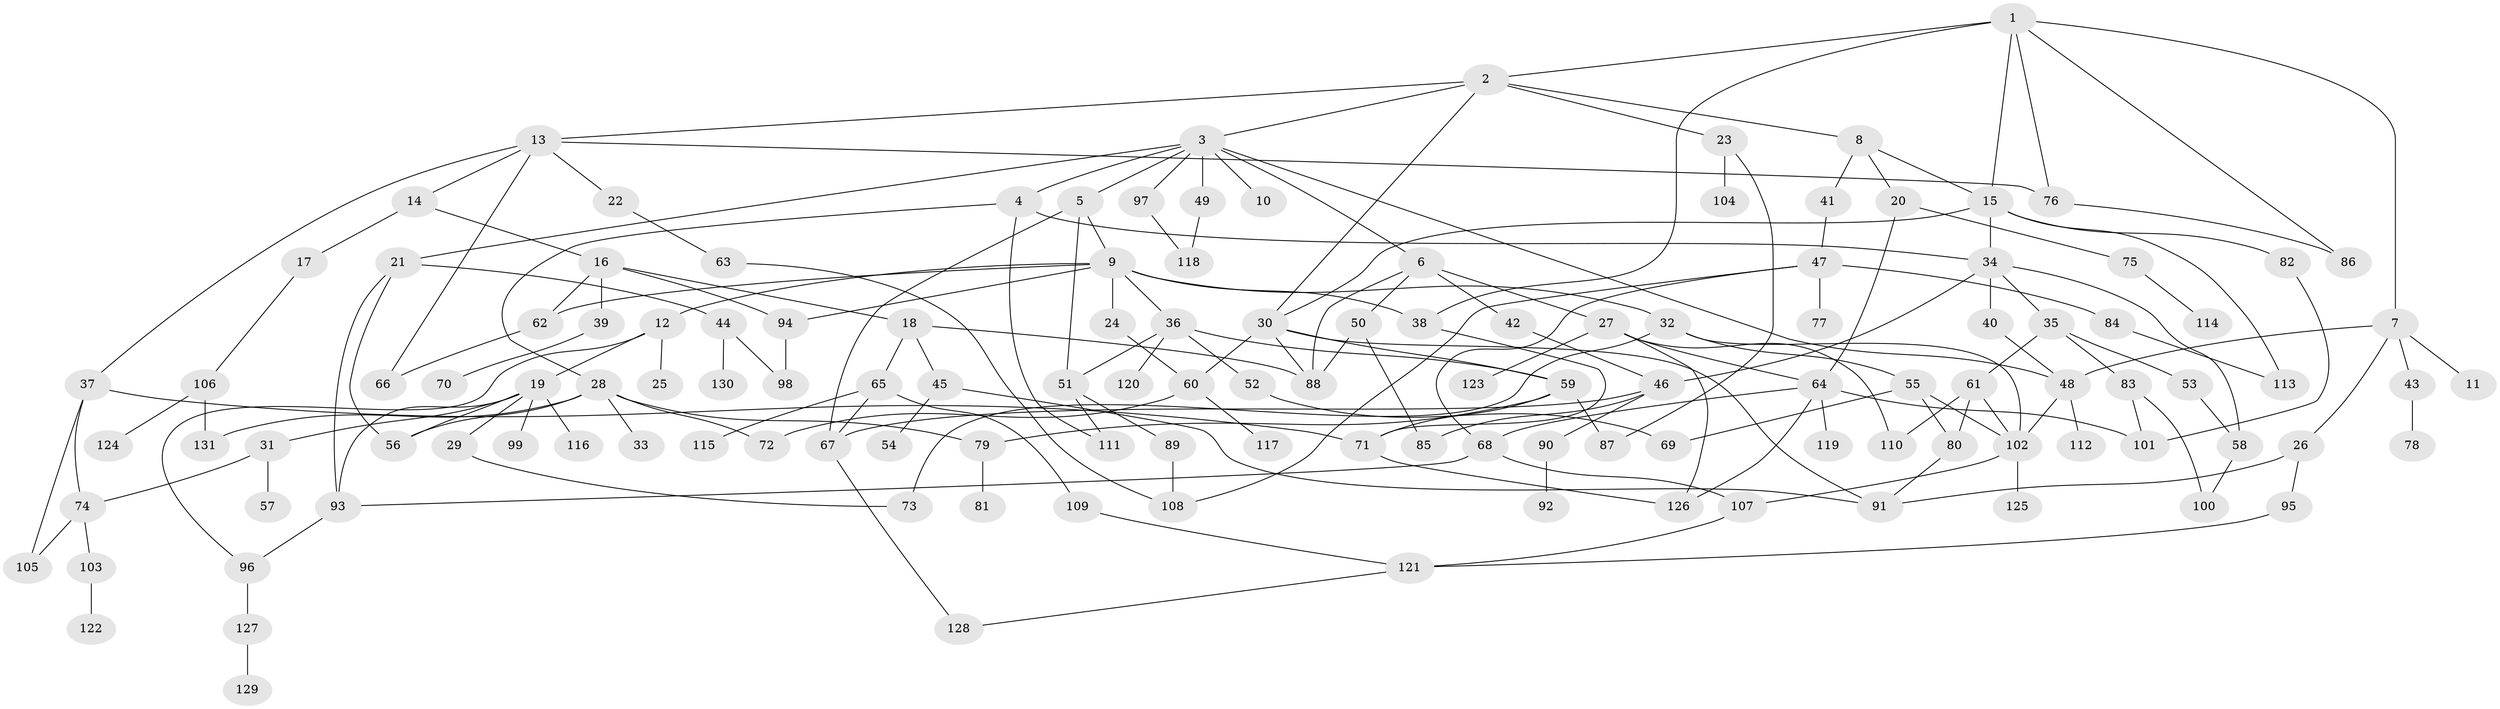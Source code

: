 // Generated by graph-tools (version 1.1) at 2025/10/02/27/25 16:10:50]
// undirected, 131 vertices, 192 edges
graph export_dot {
graph [start="1"]
  node [color=gray90,style=filled];
  1;
  2;
  3;
  4;
  5;
  6;
  7;
  8;
  9;
  10;
  11;
  12;
  13;
  14;
  15;
  16;
  17;
  18;
  19;
  20;
  21;
  22;
  23;
  24;
  25;
  26;
  27;
  28;
  29;
  30;
  31;
  32;
  33;
  34;
  35;
  36;
  37;
  38;
  39;
  40;
  41;
  42;
  43;
  44;
  45;
  46;
  47;
  48;
  49;
  50;
  51;
  52;
  53;
  54;
  55;
  56;
  57;
  58;
  59;
  60;
  61;
  62;
  63;
  64;
  65;
  66;
  67;
  68;
  69;
  70;
  71;
  72;
  73;
  74;
  75;
  76;
  77;
  78;
  79;
  80;
  81;
  82;
  83;
  84;
  85;
  86;
  87;
  88;
  89;
  90;
  91;
  92;
  93;
  94;
  95;
  96;
  97;
  98;
  99;
  100;
  101;
  102;
  103;
  104;
  105;
  106;
  107;
  108;
  109;
  110;
  111;
  112;
  113;
  114;
  115;
  116;
  117;
  118;
  119;
  120;
  121;
  122;
  123;
  124;
  125;
  126;
  127;
  128;
  129;
  130;
  131;
  1 -- 2;
  1 -- 7;
  1 -- 15;
  1 -- 86;
  1 -- 76;
  1 -- 38;
  2 -- 3;
  2 -- 8;
  2 -- 13;
  2 -- 23;
  2 -- 30;
  3 -- 4;
  3 -- 5;
  3 -- 6;
  3 -- 10;
  3 -- 21;
  3 -- 49;
  3 -- 97;
  3 -- 48;
  4 -- 28;
  4 -- 34;
  4 -- 111;
  5 -- 9;
  5 -- 51;
  5 -- 67;
  6 -- 27;
  6 -- 42;
  6 -- 50;
  6 -- 88;
  7 -- 11;
  7 -- 26;
  7 -- 43;
  7 -- 48;
  8 -- 20;
  8 -- 41;
  8 -- 15;
  9 -- 12;
  9 -- 24;
  9 -- 32;
  9 -- 36;
  9 -- 38;
  9 -- 94;
  9 -- 62;
  12 -- 19;
  12 -- 25;
  12 -- 96;
  13 -- 14;
  13 -- 22;
  13 -- 37;
  13 -- 76;
  13 -- 66;
  14 -- 16;
  14 -- 17;
  15 -- 82;
  15 -- 30;
  15 -- 113;
  15 -- 34;
  16 -- 18;
  16 -- 39;
  16 -- 62;
  16 -- 94;
  17 -- 106;
  18 -- 45;
  18 -- 65;
  18 -- 88;
  19 -- 29;
  19 -- 31;
  19 -- 99;
  19 -- 116;
  19 -- 56;
  19 -- 93;
  20 -- 64;
  20 -- 75;
  21 -- 44;
  21 -- 93;
  21 -- 56;
  22 -- 63;
  23 -- 104;
  23 -- 87;
  24 -- 60;
  26 -- 91;
  26 -- 95;
  27 -- 110;
  27 -- 123;
  27 -- 126;
  27 -- 64;
  28 -- 33;
  28 -- 56;
  28 -- 131;
  28 -- 79;
  28 -- 72;
  29 -- 73;
  30 -- 60;
  30 -- 88;
  30 -- 59;
  30 -- 91;
  31 -- 57;
  31 -- 74;
  32 -- 55;
  32 -- 73;
  32 -- 102;
  34 -- 35;
  34 -- 40;
  34 -- 58;
  34 -- 46;
  35 -- 53;
  35 -- 61;
  35 -- 83;
  36 -- 52;
  36 -- 59;
  36 -- 120;
  36 -- 51;
  37 -- 71;
  37 -- 105;
  37 -- 74;
  38 -- 71;
  39 -- 70;
  40 -- 48;
  41 -- 47;
  42 -- 46;
  43 -- 78;
  44 -- 98;
  44 -- 130;
  45 -- 54;
  45 -- 91;
  46 -- 90;
  46 -- 85;
  46 -- 67;
  47 -- 77;
  47 -- 84;
  47 -- 68;
  47 -- 108;
  48 -- 112;
  48 -- 102;
  49 -- 118;
  50 -- 85;
  50 -- 88;
  51 -- 89;
  51 -- 111;
  52 -- 69;
  53 -- 58;
  55 -- 102;
  55 -- 80;
  55 -- 69;
  58 -- 100;
  59 -- 71;
  59 -- 79;
  59 -- 87;
  60 -- 72;
  60 -- 117;
  61 -- 80;
  61 -- 110;
  61 -- 102;
  62 -- 66;
  63 -- 108;
  64 -- 68;
  64 -- 119;
  64 -- 126;
  64 -- 101;
  65 -- 67;
  65 -- 109;
  65 -- 115;
  67 -- 128;
  68 -- 107;
  68 -- 93;
  71 -- 126;
  74 -- 103;
  74 -- 105;
  75 -- 114;
  76 -- 86;
  79 -- 81;
  80 -- 91;
  82 -- 101;
  83 -- 100;
  83 -- 101;
  84 -- 113;
  89 -- 108;
  90 -- 92;
  93 -- 96;
  94 -- 98;
  95 -- 121;
  96 -- 127;
  97 -- 118;
  102 -- 107;
  102 -- 125;
  103 -- 122;
  106 -- 124;
  106 -- 131;
  107 -- 121;
  109 -- 121;
  121 -- 128;
  127 -- 129;
}
